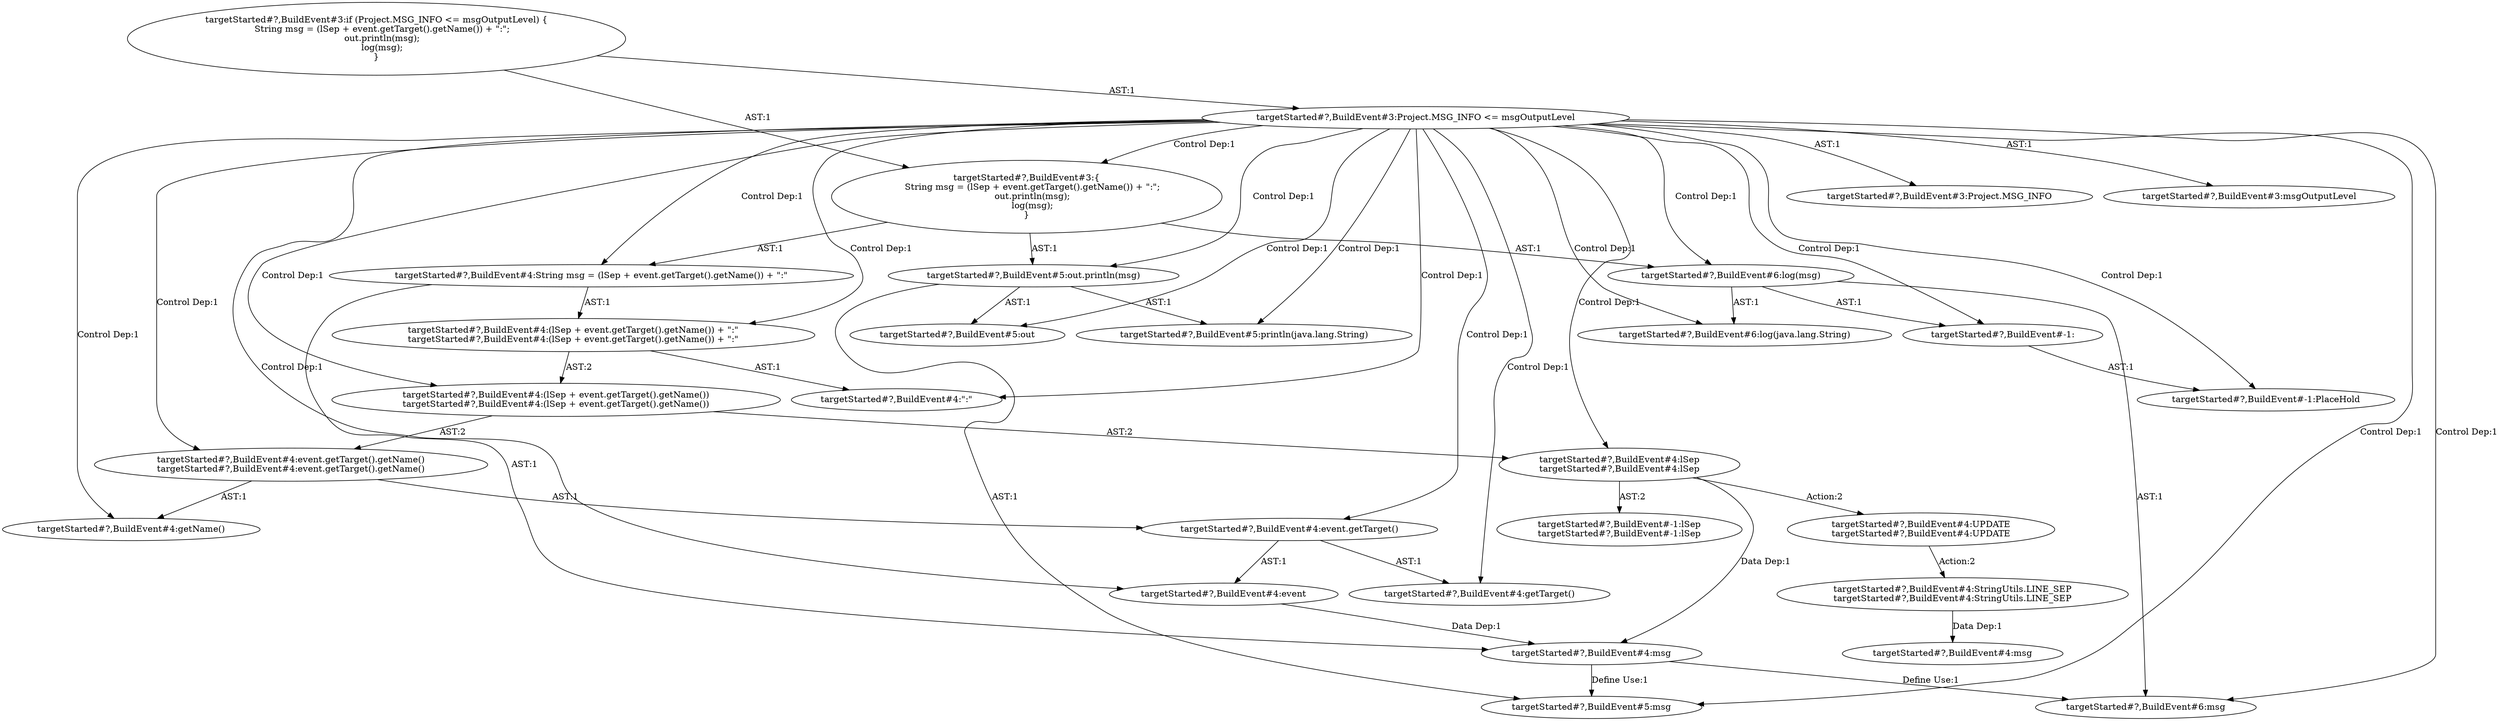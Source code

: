 digraph "Pattern" {
0 [label="targetStarted#?,BuildEvent#4:UPDATE
targetStarted#?,BuildEvent#4:UPDATE" shape=ellipse]
1 [label="targetStarted#?,BuildEvent#4:lSep
targetStarted#?,BuildEvent#4:lSep" shape=ellipse]
2 [label="targetStarted#?,BuildEvent#4:(lSep + event.getTarget().getName())
targetStarted#?,BuildEvent#4:(lSep + event.getTarget().getName())" shape=ellipse]
3 [label="targetStarted#?,BuildEvent#4:(lSep + event.getTarget().getName()) + \":\"
targetStarted#?,BuildEvent#4:(lSep + event.getTarget().getName()) + \":\"" shape=ellipse]
4 [label="targetStarted#?,BuildEvent#4:event.getTarget().getName()
targetStarted#?,BuildEvent#4:event.getTarget().getName()" shape=ellipse]
5 [label="targetStarted#?,BuildEvent#-1:lSep
targetStarted#?,BuildEvent#-1:lSep" shape=ellipse]
6 [label="targetStarted#?,BuildEvent#4:StringUtils.LINE_SEP
targetStarted#?,BuildEvent#4:StringUtils.LINE_SEP" shape=ellipse]
7 [label="targetStarted#?,BuildEvent#5:out" shape=ellipse]
8 [label="targetStarted#?,BuildEvent#3:\{
    String msg = (lSep + event.getTarget().getName()) + \":\";
    out.println(msg);
    log(msg);
\}" shape=ellipse]
9 [label="targetStarted#?,BuildEvent#3:Project.MSG_INFO <= msgOutputLevel" shape=ellipse]
10 [label="targetStarted#?,BuildEvent#-1:PlaceHold" shape=ellipse]
11 [label="targetStarted#?,BuildEvent#5:msg" shape=ellipse]
12 [label="targetStarted#?,BuildEvent#3:Project.MSG_INFO" shape=ellipse]
13 [label="targetStarted#?,BuildEvent#4:getTarget()" shape=ellipse]
14 [label="targetStarted#?,BuildEvent#4:msg" shape=ellipse]
15 [label="targetStarted#?,BuildEvent#6:log(java.lang.String)" shape=ellipse]
16 [label="targetStarted#?,BuildEvent#3:if (Project.MSG_INFO <= msgOutputLevel) \{
    String msg = (lSep + event.getTarget().getName()) + \":\";
    out.println(msg);
    log(msg);
\}" shape=ellipse]
17 [label="targetStarted#?,BuildEvent#3:msgOutputLevel" shape=ellipse]
18 [label="targetStarted#?,BuildEvent#4:\":\"" shape=ellipse]
19 [label="targetStarted#?,BuildEvent#4:getName()" shape=ellipse]
20 [label="targetStarted#?,BuildEvent#5:out.println(msg)" shape=ellipse]
21 [label="targetStarted#?,BuildEvent#4:msg" shape=ellipse]
22 [label="targetStarted#?,BuildEvent#6:log(msg)" shape=ellipse]
23 [label="targetStarted#?,BuildEvent#5:println(java.lang.String)" shape=ellipse]
24 [label="targetStarted#?,BuildEvent#-1:" shape=ellipse]
25 [label="targetStarted#?,BuildEvent#4:event.getTarget()" shape=ellipse]
26 [label="targetStarted#?,BuildEvent#4:String msg = (lSep + event.getTarget().getName()) + \":\"" shape=ellipse]
27 [label="targetStarted#?,BuildEvent#6:msg" shape=ellipse]
28 [label="targetStarted#?,BuildEvent#4:event" shape=ellipse]
0 -> 6 [label="Action:2"];
1 -> 0 [label="Action:2"];
1 -> 5 [label="AST:2"];
1 -> 14 [label="Data Dep:1"];
2 -> 1 [label="AST:2"];
2 -> 4 [label="AST:2"];
3 -> 2 [label="AST:2"];
3 -> 18 [label="AST:1"];
4 -> 19 [label="AST:1"];
4 -> 25 [label="AST:1"];
6 -> 21 [label="Data Dep:1"];
8 -> 26 [label="AST:1"];
8 -> 20 [label="AST:1"];
8 -> 22 [label="AST:1"];
9 -> 7 [label="Control Dep:1"];
9 -> 8 [label="Control Dep:1"];
9 -> 12 [label="AST:1"];
9 -> 17 [label="AST:1"];
9 -> 26 [label="Control Dep:1"];
9 -> 3 [label="Control Dep:1"];
9 -> 2 [label="Control Dep:1"];
9 -> 1 [label="Control Dep:1"];
9 -> 4 [label="Control Dep:1"];
9 -> 19 [label="Control Dep:1"];
9 -> 25 [label="Control Dep:1"];
9 -> 13 [label="Control Dep:1"];
9 -> 28 [label="Control Dep:1"];
9 -> 18 [label="Control Dep:1"];
9 -> 20 [label="Control Dep:1"];
9 -> 23 [label="Control Dep:1"];
9 -> 11 [label="Control Dep:1"];
9 -> 22 [label="Control Dep:1"];
9 -> 15 [label="Control Dep:1"];
9 -> 24 [label="Control Dep:1"];
9 -> 10 [label="Control Dep:1"];
9 -> 27 [label="Control Dep:1"];
14 -> 11 [label="Define Use:1"];
14 -> 27 [label="Define Use:1"];
16 -> 8 [label="AST:1"];
16 -> 9 [label="AST:1"];
20 -> 7 [label="AST:1"];
20 -> 11 [label="AST:1"];
20 -> 23 [label="AST:1"];
22 -> 15 [label="AST:1"];
22 -> 24 [label="AST:1"];
22 -> 27 [label="AST:1"];
24 -> 10 [label="AST:1"];
25 -> 13 [label="AST:1"];
25 -> 28 [label="AST:1"];
26 -> 14 [label="AST:1"];
26 -> 3 [label="AST:1"];
28 -> 14 [label="Data Dep:1"];
}